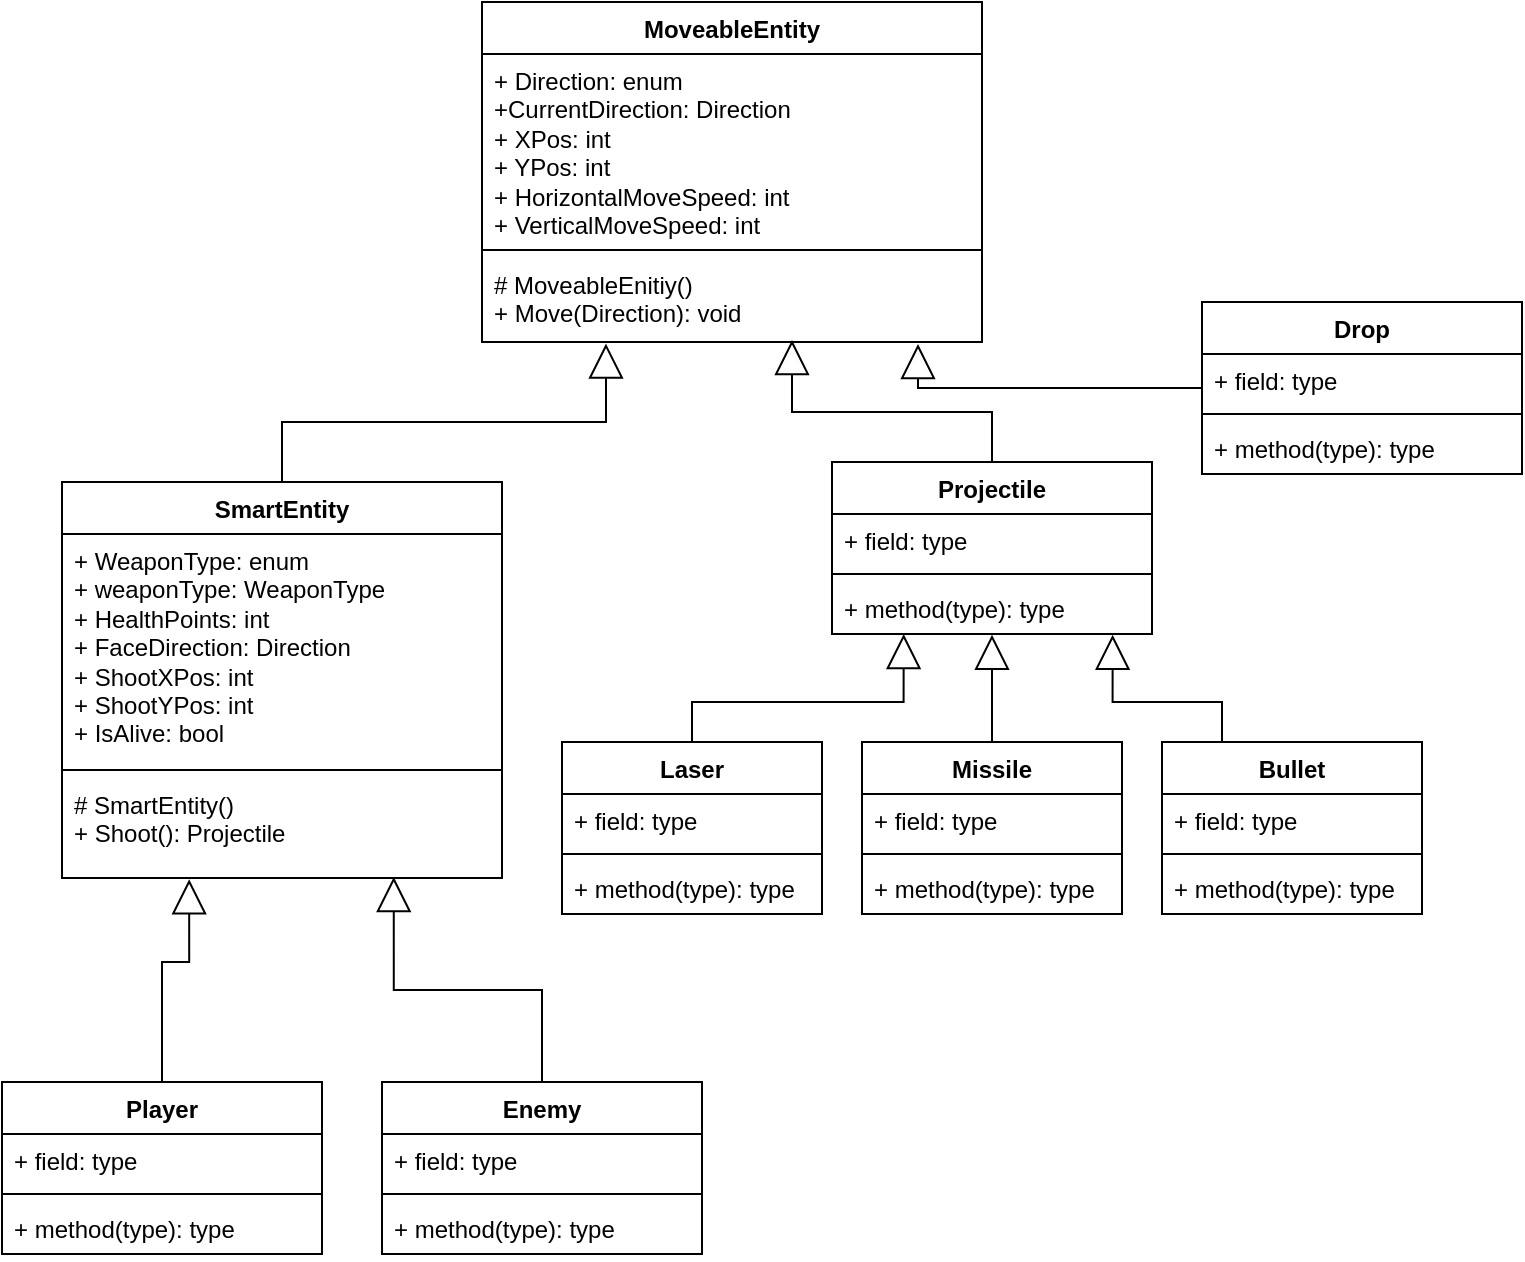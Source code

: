 <mxfile version="21.7.5" type="device">
  <diagram name="Page-1" id="uss29tOoLF7rF5cmtyeh">
    <mxGraphModel dx="1724" dy="995" grid="1" gridSize="10" guides="1" tooltips="1" connect="1" arrows="1" fold="1" page="1" pageScale="1" pageWidth="827" pageHeight="1169" math="0" shadow="0">
      <root>
        <mxCell id="0" />
        <mxCell id="1" parent="0" />
        <mxCell id="CA3ziQ1xt9Bmq2r24Wff-1" value="MoveableEntity&lt;br&gt;" style="swimlane;fontStyle=1;align=center;verticalAlign=top;childLayout=stackLayout;horizontal=1;startSize=26;horizontalStack=0;resizeParent=1;resizeParentMax=0;resizeLast=0;collapsible=1;marginBottom=0;whiteSpace=wrap;html=1;" parent="1" vertex="1">
          <mxGeometry x="270" y="30" width="250" height="170" as="geometry">
            <mxRectangle x="280" y="110" width="130" height="30" as="alternateBounds" />
          </mxGeometry>
        </mxCell>
        <mxCell id="CA3ziQ1xt9Bmq2r24Wff-2" value="+ Direction: enum&lt;br&gt;+CurrentDirection: Direction&lt;br&gt;+ XPos: int&lt;br&gt;+ YPos: int&lt;br&gt;+ HorizontalMoveSpeed: int&lt;br&gt;+ VerticalMoveSpeed: int" style="text;strokeColor=none;fillColor=none;align=left;verticalAlign=top;spacingLeft=4;spacingRight=4;overflow=hidden;rotatable=0;points=[[0,0.5],[1,0.5]];portConstraint=eastwest;whiteSpace=wrap;html=1;" parent="CA3ziQ1xt9Bmq2r24Wff-1" vertex="1">
          <mxGeometry y="26" width="250" height="94" as="geometry" />
        </mxCell>
        <mxCell id="CA3ziQ1xt9Bmq2r24Wff-3" value="" style="line;strokeWidth=1;fillColor=none;align=left;verticalAlign=middle;spacingTop=-1;spacingLeft=3;spacingRight=3;rotatable=0;labelPosition=right;points=[];portConstraint=eastwest;strokeColor=inherit;" parent="CA3ziQ1xt9Bmq2r24Wff-1" vertex="1">
          <mxGeometry y="120" width="250" height="8" as="geometry" />
        </mxCell>
        <mxCell id="CA3ziQ1xt9Bmq2r24Wff-4" value="# MoveableEnitiy()&lt;br&gt;+ Move(Direction): void" style="text;strokeColor=none;fillColor=none;align=left;verticalAlign=top;spacingLeft=4;spacingRight=4;overflow=hidden;rotatable=0;points=[[0,0.5],[1,0.5]];portConstraint=eastwest;whiteSpace=wrap;html=1;" parent="CA3ziQ1xt9Bmq2r24Wff-1" vertex="1">
          <mxGeometry y="128" width="250" height="42" as="geometry" />
        </mxCell>
        <mxCell id="CA3ziQ1xt9Bmq2r24Wff-10" value="" style="edgeStyle=orthogonalEdgeStyle;rounded=0;orthogonalLoop=1;jettySize=auto;html=1;entryX=0.248;entryY=1.019;entryDx=0;entryDy=0;entryPerimeter=0;endSize=15;endArrow=block;endFill=0;" parent="1" source="CA3ziQ1xt9Bmq2r24Wff-6" target="CA3ziQ1xt9Bmq2r24Wff-4" edge="1">
          <mxGeometry relative="1" as="geometry" />
        </mxCell>
        <mxCell id="CA3ziQ1xt9Bmq2r24Wff-6" value="SmartEntity" style="swimlane;fontStyle=1;align=center;verticalAlign=top;childLayout=stackLayout;horizontal=1;startSize=26;horizontalStack=0;resizeParent=1;resizeParentMax=0;resizeLast=0;collapsible=1;marginBottom=0;whiteSpace=wrap;html=1;" parent="1" vertex="1">
          <mxGeometry x="60" y="270" width="220" height="198" as="geometry">
            <mxRectangle x="50" y="250" width="110" height="30" as="alternateBounds" />
          </mxGeometry>
        </mxCell>
        <mxCell id="CA3ziQ1xt9Bmq2r24Wff-7" value="+ WeaponType: enum&lt;br&gt;+ weaponType: WeaponType&lt;br&gt;+ HealthPoints: int&lt;br&gt;+ FaceDirection: Direction&lt;br&gt;+ ShootXPos: int&lt;br&gt;+ ShootYPos: int&lt;br&gt;+ IsAlive: bool" style="text;strokeColor=none;fillColor=none;align=left;verticalAlign=top;spacingLeft=4;spacingRight=4;overflow=hidden;rotatable=0;points=[[0,0.5],[1,0.5]];portConstraint=eastwest;whiteSpace=wrap;html=1;" parent="CA3ziQ1xt9Bmq2r24Wff-6" vertex="1">
          <mxGeometry y="26" width="220" height="114" as="geometry" />
        </mxCell>
        <mxCell id="CA3ziQ1xt9Bmq2r24Wff-8" value="" style="line;strokeWidth=1;fillColor=none;align=left;verticalAlign=middle;spacingTop=-1;spacingLeft=3;spacingRight=3;rotatable=0;labelPosition=right;points=[];portConstraint=eastwest;strokeColor=inherit;" parent="CA3ziQ1xt9Bmq2r24Wff-6" vertex="1">
          <mxGeometry y="140" width="220" height="8" as="geometry" />
        </mxCell>
        <mxCell id="CA3ziQ1xt9Bmq2r24Wff-9" value="# SmartEntity()&lt;br&gt;+ Shoot(): Projectile" style="text;strokeColor=none;fillColor=none;align=left;verticalAlign=top;spacingLeft=4;spacingRight=4;overflow=hidden;rotatable=0;points=[[0,0.5],[1,0.5]];portConstraint=eastwest;whiteSpace=wrap;html=1;" parent="CA3ziQ1xt9Bmq2r24Wff-6" vertex="1">
          <mxGeometry y="148" width="220" height="50" as="geometry" />
        </mxCell>
        <mxCell id="XkH1eNv5dXrDn9QbZy__-2" style="edgeStyle=orthogonalEdgeStyle;rounded=0;orthogonalLoop=1;jettySize=auto;html=1;entryX=0.872;entryY=1.024;entryDx=0;entryDy=0;entryPerimeter=0;endSize=15;endArrow=block;endFill=0;" edge="1" parent="1" source="CA3ziQ1xt9Bmq2r24Wff-12" target="CA3ziQ1xt9Bmq2r24Wff-4">
          <mxGeometry relative="1" as="geometry">
            <Array as="points">
              <mxPoint x="488" y="223" />
            </Array>
          </mxGeometry>
        </mxCell>
        <mxCell id="CA3ziQ1xt9Bmq2r24Wff-12" value="Drop" style="swimlane;fontStyle=1;align=center;verticalAlign=top;childLayout=stackLayout;horizontal=1;startSize=26;horizontalStack=0;resizeParent=1;resizeParentMax=0;resizeLast=0;collapsible=1;marginBottom=0;whiteSpace=wrap;html=1;" parent="1" vertex="1">
          <mxGeometry x="630" y="180" width="160" height="86" as="geometry" />
        </mxCell>
        <mxCell id="CA3ziQ1xt9Bmq2r24Wff-13" value="+ field: type" style="text;strokeColor=none;fillColor=none;align=left;verticalAlign=top;spacingLeft=4;spacingRight=4;overflow=hidden;rotatable=0;points=[[0,0.5],[1,0.5]];portConstraint=eastwest;whiteSpace=wrap;html=1;" parent="CA3ziQ1xt9Bmq2r24Wff-12" vertex="1">
          <mxGeometry y="26" width="160" height="26" as="geometry" />
        </mxCell>
        <mxCell id="CA3ziQ1xt9Bmq2r24Wff-14" value="" style="line;strokeWidth=1;fillColor=none;align=left;verticalAlign=middle;spacingTop=-1;spacingLeft=3;spacingRight=3;rotatable=0;labelPosition=right;points=[];portConstraint=eastwest;strokeColor=inherit;" parent="CA3ziQ1xt9Bmq2r24Wff-12" vertex="1">
          <mxGeometry y="52" width="160" height="8" as="geometry" />
        </mxCell>
        <mxCell id="CA3ziQ1xt9Bmq2r24Wff-15" value="+ method(type): type" style="text;strokeColor=none;fillColor=none;align=left;verticalAlign=top;spacingLeft=4;spacingRight=4;overflow=hidden;rotatable=0;points=[[0,0.5],[1,0.5]];portConstraint=eastwest;whiteSpace=wrap;html=1;" parent="CA3ziQ1xt9Bmq2r24Wff-12" vertex="1">
          <mxGeometry y="60" width="160" height="26" as="geometry" />
        </mxCell>
        <mxCell id="XkH1eNv5dXrDn9QbZy__-1" style="edgeStyle=orthogonalEdgeStyle;rounded=0;orthogonalLoop=1;jettySize=auto;html=1;exitX=0.5;exitY=0;exitDx=0;exitDy=0;entryX=0.62;entryY=0.976;entryDx=0;entryDy=0;entryPerimeter=0;endArrow=block;endFill=0;endSize=15;" edge="1" parent="1" source="CA3ziQ1xt9Bmq2r24Wff-16" target="CA3ziQ1xt9Bmq2r24Wff-4">
          <mxGeometry relative="1" as="geometry" />
        </mxCell>
        <mxCell id="CA3ziQ1xt9Bmq2r24Wff-16" value="Projectile" style="swimlane;fontStyle=1;align=center;verticalAlign=top;childLayout=stackLayout;horizontal=1;startSize=26;horizontalStack=0;resizeParent=1;resizeParentMax=0;resizeLast=0;collapsible=1;marginBottom=0;whiteSpace=wrap;html=1;" parent="1" vertex="1">
          <mxGeometry x="445" y="260" width="160" height="86" as="geometry" />
        </mxCell>
        <mxCell id="CA3ziQ1xt9Bmq2r24Wff-17" value="+ field: type" style="text;strokeColor=none;fillColor=none;align=left;verticalAlign=top;spacingLeft=4;spacingRight=4;overflow=hidden;rotatable=0;points=[[0,0.5],[1,0.5]];portConstraint=eastwest;whiteSpace=wrap;html=1;" parent="CA3ziQ1xt9Bmq2r24Wff-16" vertex="1">
          <mxGeometry y="26" width="160" height="26" as="geometry" />
        </mxCell>
        <mxCell id="CA3ziQ1xt9Bmq2r24Wff-18" value="" style="line;strokeWidth=1;fillColor=none;align=left;verticalAlign=middle;spacingTop=-1;spacingLeft=3;spacingRight=3;rotatable=0;labelPosition=right;points=[];portConstraint=eastwest;strokeColor=inherit;" parent="CA3ziQ1xt9Bmq2r24Wff-16" vertex="1">
          <mxGeometry y="52" width="160" height="8" as="geometry" />
        </mxCell>
        <mxCell id="CA3ziQ1xt9Bmq2r24Wff-19" value="+ method(type): type" style="text;strokeColor=none;fillColor=none;align=left;verticalAlign=top;spacingLeft=4;spacingRight=4;overflow=hidden;rotatable=0;points=[[0,0.5],[1,0.5]];portConstraint=eastwest;whiteSpace=wrap;html=1;" parent="CA3ziQ1xt9Bmq2r24Wff-16" vertex="1">
          <mxGeometry y="60" width="160" height="26" as="geometry" />
        </mxCell>
        <mxCell id="XkH1eNv5dXrDn9QbZy__-19" style="edgeStyle=orthogonalEdgeStyle;rounded=0;orthogonalLoop=1;jettySize=auto;html=1;entryX=0.877;entryY=1.015;entryDx=0;entryDy=0;entryPerimeter=0;endSize=15;endArrow=block;endFill=0;" edge="1" parent="1" source="XkH1eNv5dXrDn9QbZy__-3" target="CA3ziQ1xt9Bmq2r24Wff-19">
          <mxGeometry relative="1" as="geometry">
            <Array as="points">
              <mxPoint x="640" y="380" />
              <mxPoint x="585" y="380" />
            </Array>
          </mxGeometry>
        </mxCell>
        <mxCell id="XkH1eNv5dXrDn9QbZy__-3" value="Bullet" style="swimlane;fontStyle=1;align=center;verticalAlign=top;childLayout=stackLayout;horizontal=1;startSize=26;horizontalStack=0;resizeParent=1;resizeParentMax=0;resizeLast=0;collapsible=1;marginBottom=0;whiteSpace=wrap;html=1;" vertex="1" parent="1">
          <mxGeometry x="610" y="400" width="130" height="86" as="geometry" />
        </mxCell>
        <mxCell id="XkH1eNv5dXrDn9QbZy__-4" value="+ field: type" style="text;strokeColor=none;fillColor=none;align=left;verticalAlign=top;spacingLeft=4;spacingRight=4;overflow=hidden;rotatable=0;points=[[0,0.5],[1,0.5]];portConstraint=eastwest;whiteSpace=wrap;html=1;" vertex="1" parent="XkH1eNv5dXrDn9QbZy__-3">
          <mxGeometry y="26" width="130" height="26" as="geometry" />
        </mxCell>
        <mxCell id="XkH1eNv5dXrDn9QbZy__-5" value="" style="line;strokeWidth=1;fillColor=none;align=left;verticalAlign=middle;spacingTop=-1;spacingLeft=3;spacingRight=3;rotatable=0;labelPosition=right;points=[];portConstraint=eastwest;strokeColor=inherit;" vertex="1" parent="XkH1eNv5dXrDn9QbZy__-3">
          <mxGeometry y="52" width="130" height="8" as="geometry" />
        </mxCell>
        <mxCell id="XkH1eNv5dXrDn9QbZy__-6" value="+ method(type): type" style="text;strokeColor=none;fillColor=none;align=left;verticalAlign=top;spacingLeft=4;spacingRight=4;overflow=hidden;rotatable=0;points=[[0,0.5],[1,0.5]];portConstraint=eastwest;whiteSpace=wrap;html=1;" vertex="1" parent="XkH1eNv5dXrDn9QbZy__-3">
          <mxGeometry y="60" width="130" height="26" as="geometry" />
        </mxCell>
        <mxCell id="XkH1eNv5dXrDn9QbZy__-20" style="edgeStyle=orthogonalEdgeStyle;rounded=0;orthogonalLoop=1;jettySize=auto;html=1;exitX=0.5;exitY=0;exitDx=0;exitDy=0;entryX=0.494;entryY=1.015;entryDx=0;entryDy=0;entryPerimeter=0;endSize=15;endArrow=block;endFill=0;" edge="1" parent="1" source="XkH1eNv5dXrDn9QbZy__-11" target="CA3ziQ1xt9Bmq2r24Wff-19">
          <mxGeometry relative="1" as="geometry">
            <Array as="points">
              <mxPoint x="525" y="346" />
            </Array>
          </mxGeometry>
        </mxCell>
        <mxCell id="XkH1eNv5dXrDn9QbZy__-11" value="Missile" style="swimlane;fontStyle=1;align=center;verticalAlign=top;childLayout=stackLayout;horizontal=1;startSize=26;horizontalStack=0;resizeParent=1;resizeParentMax=0;resizeLast=0;collapsible=1;marginBottom=0;whiteSpace=wrap;html=1;" vertex="1" parent="1">
          <mxGeometry x="460" y="400" width="130" height="86" as="geometry" />
        </mxCell>
        <mxCell id="XkH1eNv5dXrDn9QbZy__-12" value="+ field: type" style="text;strokeColor=none;fillColor=none;align=left;verticalAlign=top;spacingLeft=4;spacingRight=4;overflow=hidden;rotatable=0;points=[[0,0.5],[1,0.5]];portConstraint=eastwest;whiteSpace=wrap;html=1;" vertex="1" parent="XkH1eNv5dXrDn9QbZy__-11">
          <mxGeometry y="26" width="130" height="26" as="geometry" />
        </mxCell>
        <mxCell id="XkH1eNv5dXrDn9QbZy__-13" value="" style="line;strokeWidth=1;fillColor=none;align=left;verticalAlign=middle;spacingTop=-1;spacingLeft=3;spacingRight=3;rotatable=0;labelPosition=right;points=[];portConstraint=eastwest;strokeColor=inherit;" vertex="1" parent="XkH1eNv5dXrDn9QbZy__-11">
          <mxGeometry y="52" width="130" height="8" as="geometry" />
        </mxCell>
        <mxCell id="XkH1eNv5dXrDn9QbZy__-14" value="+ method(type): type" style="text;strokeColor=none;fillColor=none;align=left;verticalAlign=top;spacingLeft=4;spacingRight=4;overflow=hidden;rotatable=0;points=[[0,0.5],[1,0.5]];portConstraint=eastwest;whiteSpace=wrap;html=1;" vertex="1" parent="XkH1eNv5dXrDn9QbZy__-11">
          <mxGeometry y="60" width="130" height="26" as="geometry" />
        </mxCell>
        <mxCell id="XkH1eNv5dXrDn9QbZy__-21" style="edgeStyle=orthogonalEdgeStyle;rounded=0;orthogonalLoop=1;jettySize=auto;html=1;exitX=0.5;exitY=0;exitDx=0;exitDy=0;entryX=0.224;entryY=1;entryDx=0;entryDy=0;entryPerimeter=0;endSize=15;endArrow=block;endFill=0;" edge="1" parent="1" source="XkH1eNv5dXrDn9QbZy__-15" target="CA3ziQ1xt9Bmq2r24Wff-19">
          <mxGeometry relative="1" as="geometry">
            <Array as="points">
              <mxPoint x="375" y="380" />
              <mxPoint x="481" y="380" />
            </Array>
          </mxGeometry>
        </mxCell>
        <mxCell id="XkH1eNv5dXrDn9QbZy__-15" value="Laser" style="swimlane;fontStyle=1;align=center;verticalAlign=top;childLayout=stackLayout;horizontal=1;startSize=26;horizontalStack=0;resizeParent=1;resizeParentMax=0;resizeLast=0;collapsible=1;marginBottom=0;whiteSpace=wrap;html=1;" vertex="1" parent="1">
          <mxGeometry x="310" y="400" width="130" height="86" as="geometry" />
        </mxCell>
        <mxCell id="XkH1eNv5dXrDn9QbZy__-16" value="+ field: type" style="text;strokeColor=none;fillColor=none;align=left;verticalAlign=top;spacingLeft=4;spacingRight=4;overflow=hidden;rotatable=0;points=[[0,0.5],[1,0.5]];portConstraint=eastwest;whiteSpace=wrap;html=1;" vertex="1" parent="XkH1eNv5dXrDn9QbZy__-15">
          <mxGeometry y="26" width="130" height="26" as="geometry" />
        </mxCell>
        <mxCell id="XkH1eNv5dXrDn9QbZy__-17" value="" style="line;strokeWidth=1;fillColor=none;align=left;verticalAlign=middle;spacingTop=-1;spacingLeft=3;spacingRight=3;rotatable=0;labelPosition=right;points=[];portConstraint=eastwest;strokeColor=inherit;" vertex="1" parent="XkH1eNv5dXrDn9QbZy__-15">
          <mxGeometry y="52" width="130" height="8" as="geometry" />
        </mxCell>
        <mxCell id="XkH1eNv5dXrDn9QbZy__-18" value="+ method(type): type" style="text;strokeColor=none;fillColor=none;align=left;verticalAlign=top;spacingLeft=4;spacingRight=4;overflow=hidden;rotatable=0;points=[[0,0.5],[1,0.5]];portConstraint=eastwest;whiteSpace=wrap;html=1;" vertex="1" parent="XkH1eNv5dXrDn9QbZy__-15">
          <mxGeometry y="60" width="130" height="26" as="geometry" />
        </mxCell>
        <mxCell id="XkH1eNv5dXrDn9QbZy__-42" style="edgeStyle=orthogonalEdgeStyle;rounded=0;orthogonalLoop=1;jettySize=auto;html=1;entryX=0.289;entryY=1.013;entryDx=0;entryDy=0;entryPerimeter=0;endSize=15;endArrow=block;endFill=0;" edge="1" parent="1" source="XkH1eNv5dXrDn9QbZy__-34" target="CA3ziQ1xt9Bmq2r24Wff-9">
          <mxGeometry relative="1" as="geometry">
            <Array as="points">
              <mxPoint x="110" y="510" />
              <mxPoint x="124" y="510" />
            </Array>
          </mxGeometry>
        </mxCell>
        <mxCell id="XkH1eNv5dXrDn9QbZy__-34" value="Player" style="swimlane;fontStyle=1;align=center;verticalAlign=top;childLayout=stackLayout;horizontal=1;startSize=26;horizontalStack=0;resizeParent=1;resizeParentMax=0;resizeLast=0;collapsible=1;marginBottom=0;whiteSpace=wrap;html=1;" vertex="1" parent="1">
          <mxGeometry x="30" y="570" width="160" height="86" as="geometry" />
        </mxCell>
        <mxCell id="XkH1eNv5dXrDn9QbZy__-35" value="+ field: type" style="text;strokeColor=none;fillColor=none;align=left;verticalAlign=top;spacingLeft=4;spacingRight=4;overflow=hidden;rotatable=0;points=[[0,0.5],[1,0.5]];portConstraint=eastwest;whiteSpace=wrap;html=1;" vertex="1" parent="XkH1eNv5dXrDn9QbZy__-34">
          <mxGeometry y="26" width="160" height="26" as="geometry" />
        </mxCell>
        <mxCell id="XkH1eNv5dXrDn9QbZy__-36" value="" style="line;strokeWidth=1;fillColor=none;align=left;verticalAlign=middle;spacingTop=-1;spacingLeft=3;spacingRight=3;rotatable=0;labelPosition=right;points=[];portConstraint=eastwest;strokeColor=inherit;" vertex="1" parent="XkH1eNv5dXrDn9QbZy__-34">
          <mxGeometry y="52" width="160" height="8" as="geometry" />
        </mxCell>
        <mxCell id="XkH1eNv5dXrDn9QbZy__-37" value="+ method(type): type" style="text;strokeColor=none;fillColor=none;align=left;verticalAlign=top;spacingLeft=4;spacingRight=4;overflow=hidden;rotatable=0;points=[[0,0.5],[1,0.5]];portConstraint=eastwest;whiteSpace=wrap;html=1;" vertex="1" parent="XkH1eNv5dXrDn9QbZy__-34">
          <mxGeometry y="60" width="160" height="26" as="geometry" />
        </mxCell>
        <mxCell id="XkH1eNv5dXrDn9QbZy__-43" style="edgeStyle=orthogonalEdgeStyle;rounded=0;orthogonalLoop=1;jettySize=auto;html=1;entryX=0.754;entryY=0.99;entryDx=0;entryDy=0;entryPerimeter=0;endSize=15;endArrow=block;endFill=0;" edge="1" parent="1" source="XkH1eNv5dXrDn9QbZy__-38" target="CA3ziQ1xt9Bmq2r24Wff-9">
          <mxGeometry relative="1" as="geometry" />
        </mxCell>
        <mxCell id="XkH1eNv5dXrDn9QbZy__-38" value="Enemy" style="swimlane;fontStyle=1;align=center;verticalAlign=top;childLayout=stackLayout;horizontal=1;startSize=26;horizontalStack=0;resizeParent=1;resizeParentMax=0;resizeLast=0;collapsible=1;marginBottom=0;whiteSpace=wrap;html=1;" vertex="1" parent="1">
          <mxGeometry x="220" y="570" width="160" height="86" as="geometry" />
        </mxCell>
        <mxCell id="XkH1eNv5dXrDn9QbZy__-39" value="+ field: type" style="text;strokeColor=none;fillColor=none;align=left;verticalAlign=top;spacingLeft=4;spacingRight=4;overflow=hidden;rotatable=0;points=[[0,0.5],[1,0.5]];portConstraint=eastwest;whiteSpace=wrap;html=1;" vertex="1" parent="XkH1eNv5dXrDn9QbZy__-38">
          <mxGeometry y="26" width="160" height="26" as="geometry" />
        </mxCell>
        <mxCell id="XkH1eNv5dXrDn9QbZy__-40" value="" style="line;strokeWidth=1;fillColor=none;align=left;verticalAlign=middle;spacingTop=-1;spacingLeft=3;spacingRight=3;rotatable=0;labelPosition=right;points=[];portConstraint=eastwest;strokeColor=inherit;" vertex="1" parent="XkH1eNv5dXrDn9QbZy__-38">
          <mxGeometry y="52" width="160" height="8" as="geometry" />
        </mxCell>
        <mxCell id="XkH1eNv5dXrDn9QbZy__-41" value="+ method(type): type" style="text;strokeColor=none;fillColor=none;align=left;verticalAlign=top;spacingLeft=4;spacingRight=4;overflow=hidden;rotatable=0;points=[[0,0.5],[1,0.5]];portConstraint=eastwest;whiteSpace=wrap;html=1;" vertex="1" parent="XkH1eNv5dXrDn9QbZy__-38">
          <mxGeometry y="60" width="160" height="26" as="geometry" />
        </mxCell>
      </root>
    </mxGraphModel>
  </diagram>
</mxfile>
